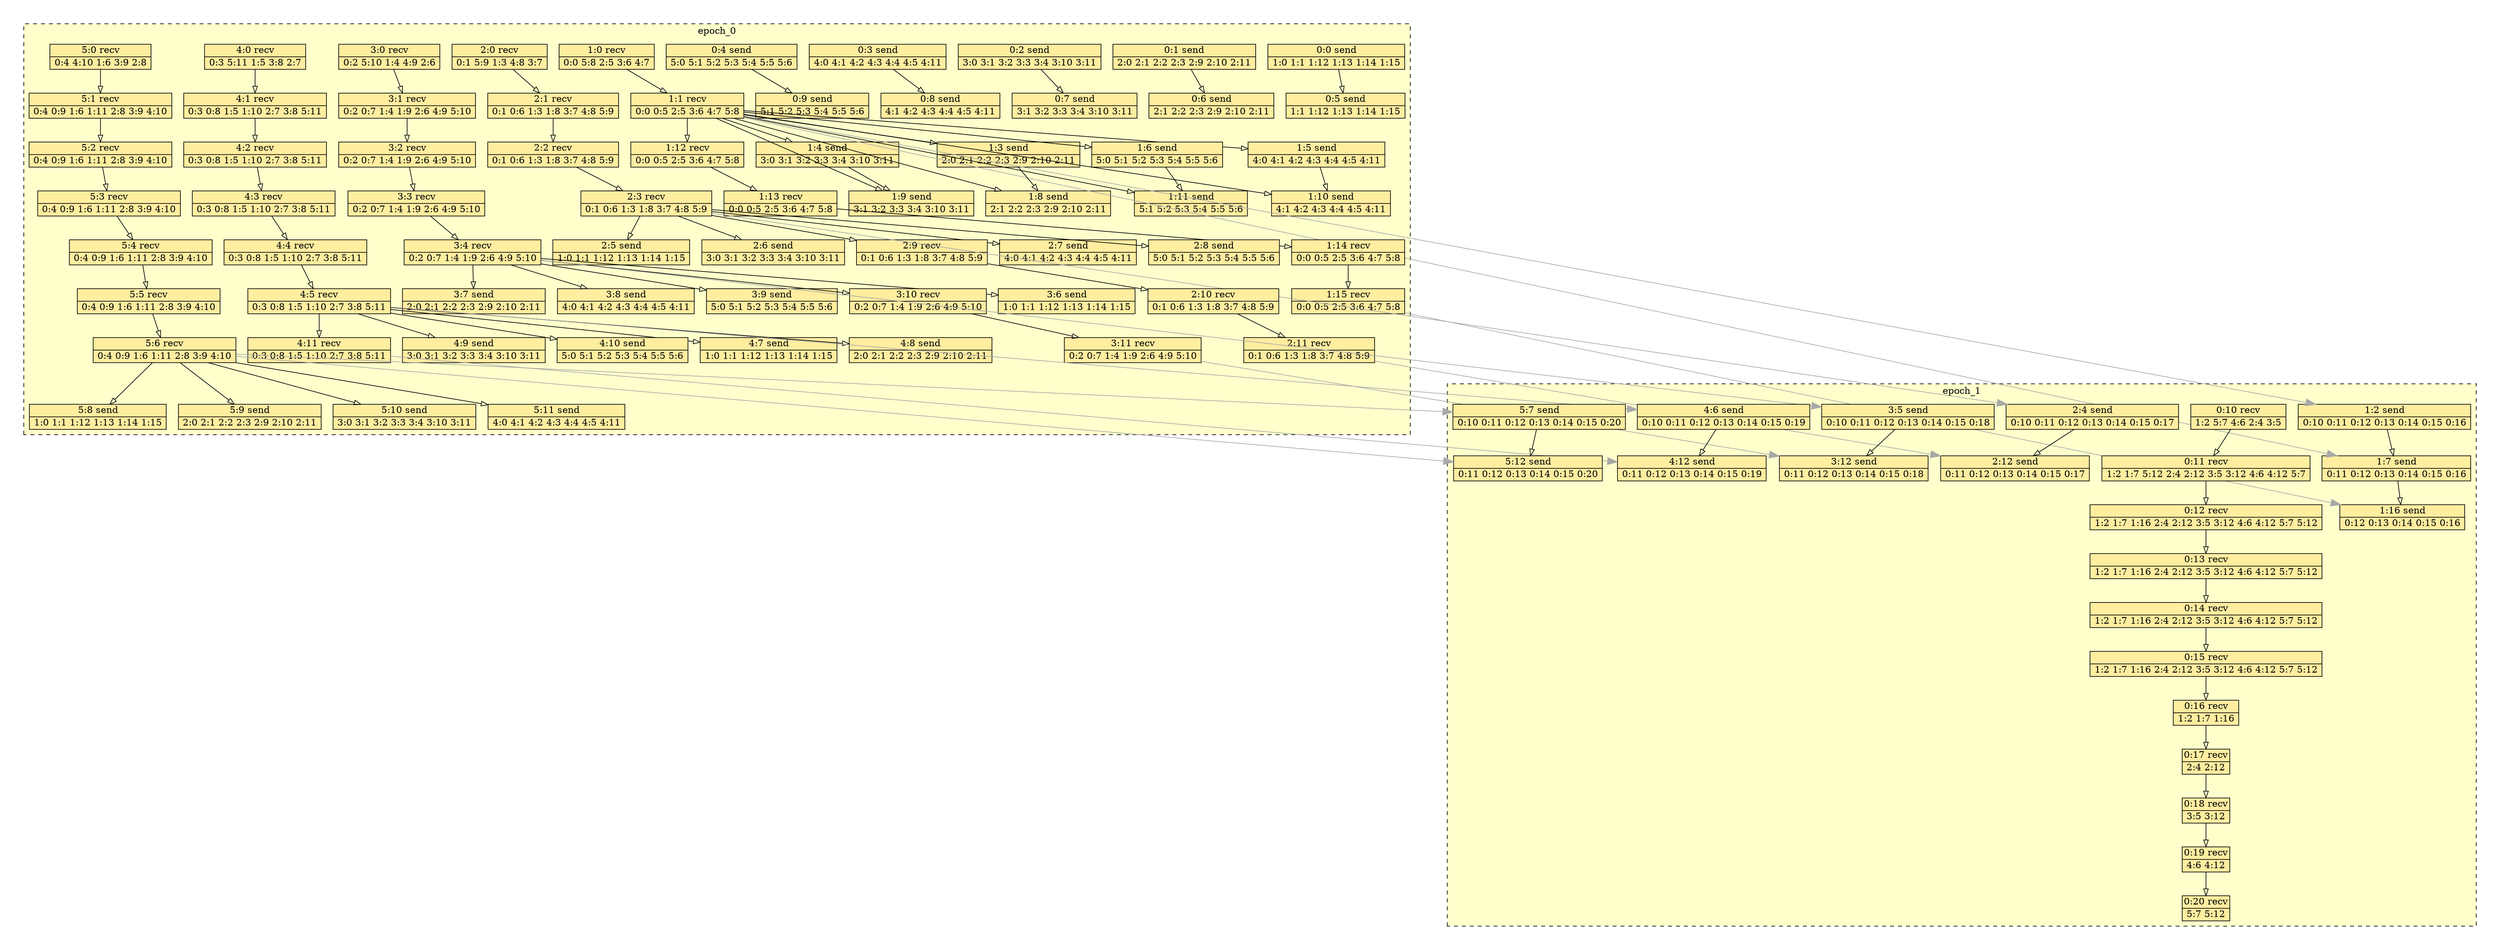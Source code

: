 digraph{node[shape=none margin=0 style=filled colorscheme=ylorrd9 fillcolor=2];compound=true;splines=line;subgraph clusterdummy0_0{style=invis;subgraph clusterdummy0_1{style=invis;subgraph clusterdummy0_2{style=invis;subgraph cluster0{style=dashed;colorscheme=ylorrd9;bgcolor=1;edge[arrowhead=empty];label=epoch_0;0[label=<<table border="0" cellborder="0" cellspacing="0"><tr><td>0:0 send</td></tr><hr/><tr><td> 1:0 1:1 1:12 1:13 1:14 1:15 </td></tr></table>>];1[label=<<table border="0" cellborder="0" cellspacing="0"><tr><td>0:1 send</td></tr><hr/><tr><td> 2:0 2:1 2:2 2:3 2:9 2:10 2:11 </td></tr></table>>];2[label=<<table border="0" cellborder="0" cellspacing="0"><tr><td>0:2 send</td></tr><hr/><tr><td> 3:0 3:1 3:2 3:3 3:4 3:10 3:11 </td></tr></table>>];3[label=<<table border="0" cellborder="0" cellspacing="0"><tr><td>0:3 send</td></tr><hr/><tr><td> 4:0 4:1 4:2 4:3 4:4 4:5 4:11 </td></tr></table>>];4[label=<<table border="0" cellborder="0" cellspacing="0"><tr><td>0:4 send</td></tr><hr/><tr><td> 5:0 5:1 5:2 5:3 5:4 5:5 5:6 </td></tr></table>>];5[label=<<table border="0" cellborder="0" cellspacing="0"><tr><td>0:5 send</td></tr><hr/><tr><td> 1:1 1:12 1:13 1:14 1:15 </td></tr></table>>];0->5;6[label=<<table border="0" cellborder="0" cellspacing="0"><tr><td>0:6 send</td></tr><hr/><tr><td> 2:1 2:2 2:3 2:9 2:10 2:11 </td></tr></table>>];1->6;7[label=<<table border="0" cellborder="0" cellspacing="0"><tr><td>0:7 send</td></tr><hr/><tr><td> 3:1 3:2 3:3 3:4 3:10 3:11 </td></tr></table>>];2->7;8[label=<<table border="0" cellborder="0" cellspacing="0"><tr><td>0:8 send</td></tr><hr/><tr><td> 4:1 4:2 4:3 4:4 4:5 4:11 </td></tr></table>>];3->8;9[label=<<table border="0" cellborder="0" cellspacing="0"><tr><td>0:9 send</td></tr><hr/><tr><td> 5:1 5:2 5:3 5:4 5:5 5:6 </td></tr></table>>];4->9;21[label=<<table border="0" cellborder="0" cellspacing="0"><tr><td>1:0 recv</td></tr><hr/><tr><td> 0:0 5:8 2:5 3:6 4:7 </td></tr></table>>];22[label=<<table border="0" cellborder="0" cellspacing="0"><tr><td>1:1 recv</td></tr><hr/><tr><td> 0:0 0:5 2:5 3:6 4:7 5:8 </td></tr></table>>];21->22;24[label=<<table border="0" cellborder="0" cellspacing="0"><tr><td>1:3 send</td></tr><hr/><tr><td> 2:0 2:1 2:2 2:3 2:9 2:10 2:11 </td></tr></table>>];22->24;25[label=<<table border="0" cellborder="0" cellspacing="0"><tr><td>1:4 send</td></tr><hr/><tr><td> 3:0 3:1 3:2 3:3 3:4 3:10 3:11 </td></tr></table>>];22->25;26[label=<<table border="0" cellborder="0" cellspacing="0"><tr><td>1:5 send</td></tr><hr/><tr><td> 4:0 4:1 4:2 4:3 4:4 4:5 4:11 </td></tr></table>>];22->26;27[label=<<table border="0" cellborder="0" cellspacing="0"><tr><td>1:6 send</td></tr><hr/><tr><td> 5:0 5:1 5:2 5:3 5:4 5:5 5:6 </td></tr></table>>];22->27;29[label=<<table border="0" cellborder="0" cellspacing="0"><tr><td>1:8 send</td></tr><hr/><tr><td> 2:1 2:2 2:3 2:9 2:10 2:11 </td></tr></table>>];24->29;22->29;30[label=<<table border="0" cellborder="0" cellspacing="0"><tr><td>1:9 send</td></tr><hr/><tr><td> 3:1 3:2 3:3 3:4 3:10 3:11 </td></tr></table>>];25->30;22->30;31[label=<<table border="0" cellborder="0" cellspacing="0"><tr><td>1:10 send</td></tr><hr/><tr><td> 4:1 4:2 4:3 4:4 4:5 4:11 </td></tr></table>>];26->31;22->31;32[label=<<table border="0" cellborder="0" cellspacing="0"><tr><td>1:11 send</td></tr><hr/><tr><td> 5:1 5:2 5:3 5:4 5:5 5:6 </td></tr></table>>];27->32;22->32;33[label=<<table border="0" cellborder="0" cellspacing="0"><tr><td>1:12 recv</td></tr><hr/><tr><td> 0:0 0:5 2:5 3:6 4:7 5:8 </td></tr></table>>];22->33;34[label=<<table border="0" cellborder="0" cellspacing="0"><tr><td>1:13 recv</td></tr><hr/><tr><td> 0:0 0:5 2:5 3:6 4:7 5:8 </td></tr></table>>];33->34;35[label=<<table border="0" cellborder="0" cellspacing="0"><tr><td>1:14 recv</td></tr><hr/><tr><td> 0:0 0:5 2:5 3:6 4:7 5:8 </td></tr></table>>];34->35;36[label=<<table border="0" cellborder="0" cellspacing="0"><tr><td>1:15 recv</td></tr><hr/><tr><td> 0:0 0:5 2:5 3:6 4:7 5:8 </td></tr></table>>];35->36;38[label=<<table border="0" cellborder="0" cellspacing="0"><tr><td>2:0 recv</td></tr><hr/><tr><td> 0:1 5:9 1:3 4:8 3:7 </td></tr></table>>];39[label=<<table border="0" cellborder="0" cellspacing="0"><tr><td>2:1 recv</td></tr><hr/><tr><td> 0:1 0:6 1:3 1:8 3:7 4:8 5:9 </td></tr></table>>];38->39;40[label=<<table border="0" cellborder="0" cellspacing="0"><tr><td>2:2 recv</td></tr><hr/><tr><td> 0:1 0:6 1:3 1:8 3:7 4:8 5:9 </td></tr></table>>];39->40;41[label=<<table border="0" cellborder="0" cellspacing="0"><tr><td>2:3 recv</td></tr><hr/><tr><td> 0:1 0:6 1:3 1:8 3:7 4:8 5:9 </td></tr></table>>];40->41;43[label=<<table border="0" cellborder="0" cellspacing="0"><tr><td>2:5 send</td></tr><hr/><tr><td> 1:0 1:1 1:12 1:13 1:14 1:15 </td></tr></table>>];41->43;44[label=<<table border="0" cellborder="0" cellspacing="0"><tr><td>2:6 send</td></tr><hr/><tr><td> 3:0 3:1 3:2 3:3 3:4 3:10 3:11 </td></tr></table>>];41->44;45[label=<<table border="0" cellborder="0" cellspacing="0"><tr><td>2:7 send</td></tr><hr/><tr><td> 4:0 4:1 4:2 4:3 4:4 4:5 4:11 </td></tr></table>>];41->45;46[label=<<table border="0" cellborder="0" cellspacing="0"><tr><td>2:8 send</td></tr><hr/><tr><td> 5:0 5:1 5:2 5:3 5:4 5:5 5:6 </td></tr></table>>];41->46;47[label=<<table border="0" cellborder="0" cellspacing="0"><tr><td>2:9 recv</td></tr><hr/><tr><td> 0:1 0:6 1:3 1:8 3:7 4:8 5:9 </td></tr></table>>];41->47;48[label=<<table border="0" cellborder="0" cellspacing="0"><tr><td>2:10 recv</td></tr><hr/><tr><td> 0:1 0:6 1:3 1:8 3:7 4:8 5:9 </td></tr></table>>];47->48;49[label=<<table border="0" cellborder="0" cellspacing="0"><tr><td>2:11 recv</td></tr><hr/><tr><td> 0:1 0:6 1:3 1:8 3:7 4:8 5:9 </td></tr></table>>];48->49;51[label=<<table border="0" cellborder="0" cellspacing="0"><tr><td>3:0 recv</td></tr><hr/><tr><td> 0:2 5:10 1:4 4:9 2:6 </td></tr></table>>];52[label=<<table border="0" cellborder="0" cellspacing="0"><tr><td>3:1 recv</td></tr><hr/><tr><td> 0:2 0:7 1:4 1:9 2:6 4:9 5:10 </td></tr></table>>];51->52;53[label=<<table border="0" cellborder="0" cellspacing="0"><tr><td>3:2 recv</td></tr><hr/><tr><td> 0:2 0:7 1:4 1:9 2:6 4:9 5:10 </td></tr></table>>];52->53;54[label=<<table border="0" cellborder="0" cellspacing="0"><tr><td>3:3 recv</td></tr><hr/><tr><td> 0:2 0:7 1:4 1:9 2:6 4:9 5:10 </td></tr></table>>];53->54;55[label=<<table border="0" cellborder="0" cellspacing="0"><tr><td>3:4 recv</td></tr><hr/><tr><td> 0:2 0:7 1:4 1:9 2:6 4:9 5:10 </td></tr></table>>];54->55;57[label=<<table border="0" cellborder="0" cellspacing="0"><tr><td>3:6 send</td></tr><hr/><tr><td> 1:0 1:1 1:12 1:13 1:14 1:15 </td></tr></table>>];55->57;58[label=<<table border="0" cellborder="0" cellspacing="0"><tr><td>3:7 send</td></tr><hr/><tr><td> 2:0 2:1 2:2 2:3 2:9 2:10 2:11 </td></tr></table>>];55->58;59[label=<<table border="0" cellborder="0" cellspacing="0"><tr><td>3:8 send</td></tr><hr/><tr><td> 4:0 4:1 4:2 4:3 4:4 4:5 4:11 </td></tr></table>>];55->59;60[label=<<table border="0" cellborder="0" cellspacing="0"><tr><td>3:9 send</td></tr><hr/><tr><td> 5:0 5:1 5:2 5:3 5:4 5:5 5:6 </td></tr></table>>];55->60;61[label=<<table border="0" cellborder="0" cellspacing="0"><tr><td>3:10 recv</td></tr><hr/><tr><td> 0:2 0:7 1:4 1:9 2:6 4:9 5:10 </td></tr></table>>];55->61;62[label=<<table border="0" cellborder="0" cellspacing="0"><tr><td>3:11 recv</td></tr><hr/><tr><td> 0:2 0:7 1:4 1:9 2:6 4:9 5:10 </td></tr></table>>];61->62;64[label=<<table border="0" cellborder="0" cellspacing="0"><tr><td>4:0 recv</td></tr><hr/><tr><td> 0:3 5:11 1:5 3:8 2:7 </td></tr></table>>];65[label=<<table border="0" cellborder="0" cellspacing="0"><tr><td>4:1 recv</td></tr><hr/><tr><td> 0:3 0:8 1:5 1:10 2:7 3:8 5:11 </td></tr></table>>];64->65;66[label=<<table border="0" cellborder="0" cellspacing="0"><tr><td>4:2 recv</td></tr><hr/><tr><td> 0:3 0:8 1:5 1:10 2:7 3:8 5:11 </td></tr></table>>];65->66;67[label=<<table border="0" cellborder="0" cellspacing="0"><tr><td>4:3 recv</td></tr><hr/><tr><td> 0:3 0:8 1:5 1:10 2:7 3:8 5:11 </td></tr></table>>];66->67;68[label=<<table border="0" cellborder="0" cellspacing="0"><tr><td>4:4 recv</td></tr><hr/><tr><td> 0:3 0:8 1:5 1:10 2:7 3:8 5:11 </td></tr></table>>];67->68;69[label=<<table border="0" cellborder="0" cellspacing="0"><tr><td>4:5 recv</td></tr><hr/><tr><td> 0:3 0:8 1:5 1:10 2:7 3:8 5:11 </td></tr></table>>];68->69;71[label=<<table border="0" cellborder="0" cellspacing="0"><tr><td>4:7 send</td></tr><hr/><tr><td> 1:0 1:1 1:12 1:13 1:14 1:15 </td></tr></table>>];69->71;72[label=<<table border="0" cellborder="0" cellspacing="0"><tr><td>4:8 send</td></tr><hr/><tr><td> 2:0 2:1 2:2 2:3 2:9 2:10 2:11 </td></tr></table>>];69->72;73[label=<<table border="0" cellborder="0" cellspacing="0"><tr><td>4:9 send</td></tr><hr/><tr><td> 3:0 3:1 3:2 3:3 3:4 3:10 3:11 </td></tr></table>>];69->73;74[label=<<table border="0" cellborder="0" cellspacing="0"><tr><td>4:10 send</td></tr><hr/><tr><td> 5:0 5:1 5:2 5:3 5:4 5:5 5:6 </td></tr></table>>];69->74;75[label=<<table border="0" cellborder="0" cellspacing="0"><tr><td>4:11 recv</td></tr><hr/><tr><td> 0:3 0:8 1:5 1:10 2:7 3:8 5:11 </td></tr></table>>];69->75;77[label=<<table border="0" cellborder="0" cellspacing="0"><tr><td>5:0 recv</td></tr><hr/><tr><td> 0:4 4:10 1:6 3:9 2:8 </td></tr></table>>];78[label=<<table border="0" cellborder="0" cellspacing="0"><tr><td>5:1 recv</td></tr><hr/><tr><td> 0:4 0:9 1:6 1:11 2:8 3:9 4:10 </td></tr></table>>];77->78;79[label=<<table border="0" cellborder="0" cellspacing="0"><tr><td>5:2 recv</td></tr><hr/><tr><td> 0:4 0:9 1:6 1:11 2:8 3:9 4:10 </td></tr></table>>];78->79;80[label=<<table border="0" cellborder="0" cellspacing="0"><tr><td>5:3 recv</td></tr><hr/><tr><td> 0:4 0:9 1:6 1:11 2:8 3:9 4:10 </td></tr></table>>];79->80;81[label=<<table border="0" cellborder="0" cellspacing="0"><tr><td>5:4 recv</td></tr><hr/><tr><td> 0:4 0:9 1:6 1:11 2:8 3:9 4:10 </td></tr></table>>];80->81;82[label=<<table border="0" cellborder="0" cellspacing="0"><tr><td>5:5 recv</td></tr><hr/><tr><td> 0:4 0:9 1:6 1:11 2:8 3:9 4:10 </td></tr></table>>];81->82;83[label=<<table border="0" cellborder="0" cellspacing="0"><tr><td>5:6 recv</td></tr><hr/><tr><td> 0:4 0:9 1:6 1:11 2:8 3:9 4:10 </td></tr></table>>];82->83;85[label=<<table border="0" cellborder="0" cellspacing="0"><tr><td>5:8 send</td></tr><hr/><tr><td> 1:0 1:1 1:12 1:13 1:14 1:15 </td></tr></table>>];83->85;86[label=<<table border="0" cellborder="0" cellspacing="0"><tr><td>5:9 send</td></tr><hr/><tr><td> 2:0 2:1 2:2 2:3 2:9 2:10 2:11 </td></tr></table>>];83->86;87[label=<<table border="0" cellborder="0" cellspacing="0"><tr><td>5:10 send</td></tr><hr/><tr><td> 3:0 3:1 3:2 3:3 3:4 3:10 3:11 </td></tr></table>>];83->87;88[label=<<table border="0" cellborder="0" cellspacing="0"><tr><td>5:11 send</td></tr><hr/><tr><td> 4:0 4:1 4:2 4:3 4:4 4:5 4:11 </td></tr></table>>];83->88;}}}}subgraph clusterdummy1_0{style=invis;subgraph clusterdummy1_1{style=invis;subgraph clusterdummy1_2{style=invis;subgraph cluster1{style=dashed;colorscheme=ylorrd9;bgcolor=1;edge[arrowhead=empty];label=epoch_1;10[label=<<table border="0" cellborder="0" cellspacing="0"><tr><td>0:10 recv</td></tr><hr/><tr><td> 1:2 5:7 4:6 2:4 3:5 </td></tr></table>>];11[label=<<table border="0" cellborder="0" cellspacing="0"><tr><td>0:11 recv</td></tr><hr/><tr><td> 1:2 1:7 5:12 2:4 2:12 3:5 3:12 4:6 4:12 5:7 </td></tr></table>>];10->11;12[label=<<table border="0" cellborder="0" cellspacing="0"><tr><td>0:12 recv</td></tr><hr/><tr><td> 1:2 1:7 1:16 2:4 2:12 3:5 3:12 4:6 4:12 5:7 5:12 </td></tr></table>>];11->12;13[label=<<table border="0" cellborder="0" cellspacing="0"><tr><td>0:13 recv</td></tr><hr/><tr><td> 1:2 1:7 1:16 2:4 2:12 3:5 3:12 4:6 4:12 5:7 5:12 </td></tr></table>>];12->13;14[label=<<table border="0" cellborder="0" cellspacing="0"><tr><td>0:14 recv</td></tr><hr/><tr><td> 1:2 1:7 1:16 2:4 2:12 3:5 3:12 4:6 4:12 5:7 5:12 </td></tr></table>>];13->14;15[label=<<table border="0" cellborder="0" cellspacing="0"><tr><td>0:15 recv</td></tr><hr/><tr><td> 1:2 1:7 1:16 2:4 2:12 3:5 3:12 4:6 4:12 5:7 5:12 </td></tr></table>>];14->15;16[label=<<table border="0" cellborder="0" cellspacing="0"><tr><td>0:16 recv</td></tr><hr/><tr><td> 1:2 1:7 1:16 </td></tr></table>>];15->16;17[label=<<table border="0" cellborder="0" cellspacing="0"><tr><td>0:17 recv</td></tr><hr/><tr><td> 2:4 2:12 </td></tr></table>>];16->17;18[label=<<table border="0" cellborder="0" cellspacing="0"><tr><td>0:18 recv</td></tr><hr/><tr><td> 3:5 3:12 </td></tr></table>>];17->18;19[label=<<table border="0" cellborder="0" cellspacing="0"><tr><td>0:19 recv</td></tr><hr/><tr><td> 4:6 4:12 </td></tr></table>>];18->19;20[label=<<table border="0" cellborder="0" cellspacing="0"><tr><td>0:20 recv</td></tr><hr/><tr><td> 5:7 5:12 </td></tr></table>>];19->20;23[label=<<table border="0" cellborder="0" cellspacing="0"><tr><td>1:2 send</td></tr><hr/><tr><td> 0:10 0:11 0:12 0:13 0:14 0:15 0:16 </td></tr></table>>];28[label=<<table border="0" cellborder="0" cellspacing="0"><tr><td>1:7 send</td></tr><hr/><tr><td> 0:11 0:12 0:13 0:14 0:15 0:16 </td></tr></table>>];23->28;37[label=<<table border="0" cellborder="0" cellspacing="0"><tr><td>1:16 send</td></tr><hr/><tr><td> 0:12 0:13 0:14 0:15 0:16 </td></tr></table>>];28->37;42[label=<<table border="0" cellborder="0" cellspacing="0"><tr><td>2:4 send</td></tr><hr/><tr><td> 0:10 0:11 0:12 0:13 0:14 0:15 0:17 </td></tr></table>>];50[label=<<table border="0" cellborder="0" cellspacing="0"><tr><td>2:12 send</td></tr><hr/><tr><td> 0:11 0:12 0:13 0:14 0:15 0:17 </td></tr></table>>];42->50;56[label=<<table border="0" cellborder="0" cellspacing="0"><tr><td>3:5 send</td></tr><hr/><tr><td> 0:10 0:11 0:12 0:13 0:14 0:15 0:18 </td></tr></table>>];63[label=<<table border="0" cellborder="0" cellspacing="0"><tr><td>3:12 send</td></tr><hr/><tr><td> 0:11 0:12 0:13 0:14 0:15 0:18 </td></tr></table>>];56->63;70[label=<<table border="0" cellborder="0" cellspacing="0"><tr><td>4:6 send</td></tr><hr/><tr><td> 0:10 0:11 0:12 0:13 0:14 0:15 0:19 </td></tr></table>>];76[label=<<table border="0" cellborder="0" cellspacing="0"><tr><td>4:12 send</td></tr><hr/><tr><td> 0:11 0:12 0:13 0:14 0:15 0:19 </td></tr></table>>];70->76;84[label=<<table border="0" cellborder="0" cellspacing="0"><tr><td>5:7 send</td></tr><hr/><tr><td> 0:10 0:11 0:12 0:13 0:14 0:15 0:20 </td></tr></table>>];89[label=<<table border="0" cellborder="0" cellspacing="0"><tr><td>5:12 send</td></tr><hr/><tr><td> 0:11 0:12 0:13 0:14 0:15 0:20 </td></tr></table>>];84->89;}}}}subgraph{edge[color=darkgray arrowsize=1.5];22->23;22->28;36->37;41->42;49->50;55->56;62->63;69->70;75->76;83->84;83->89;}}